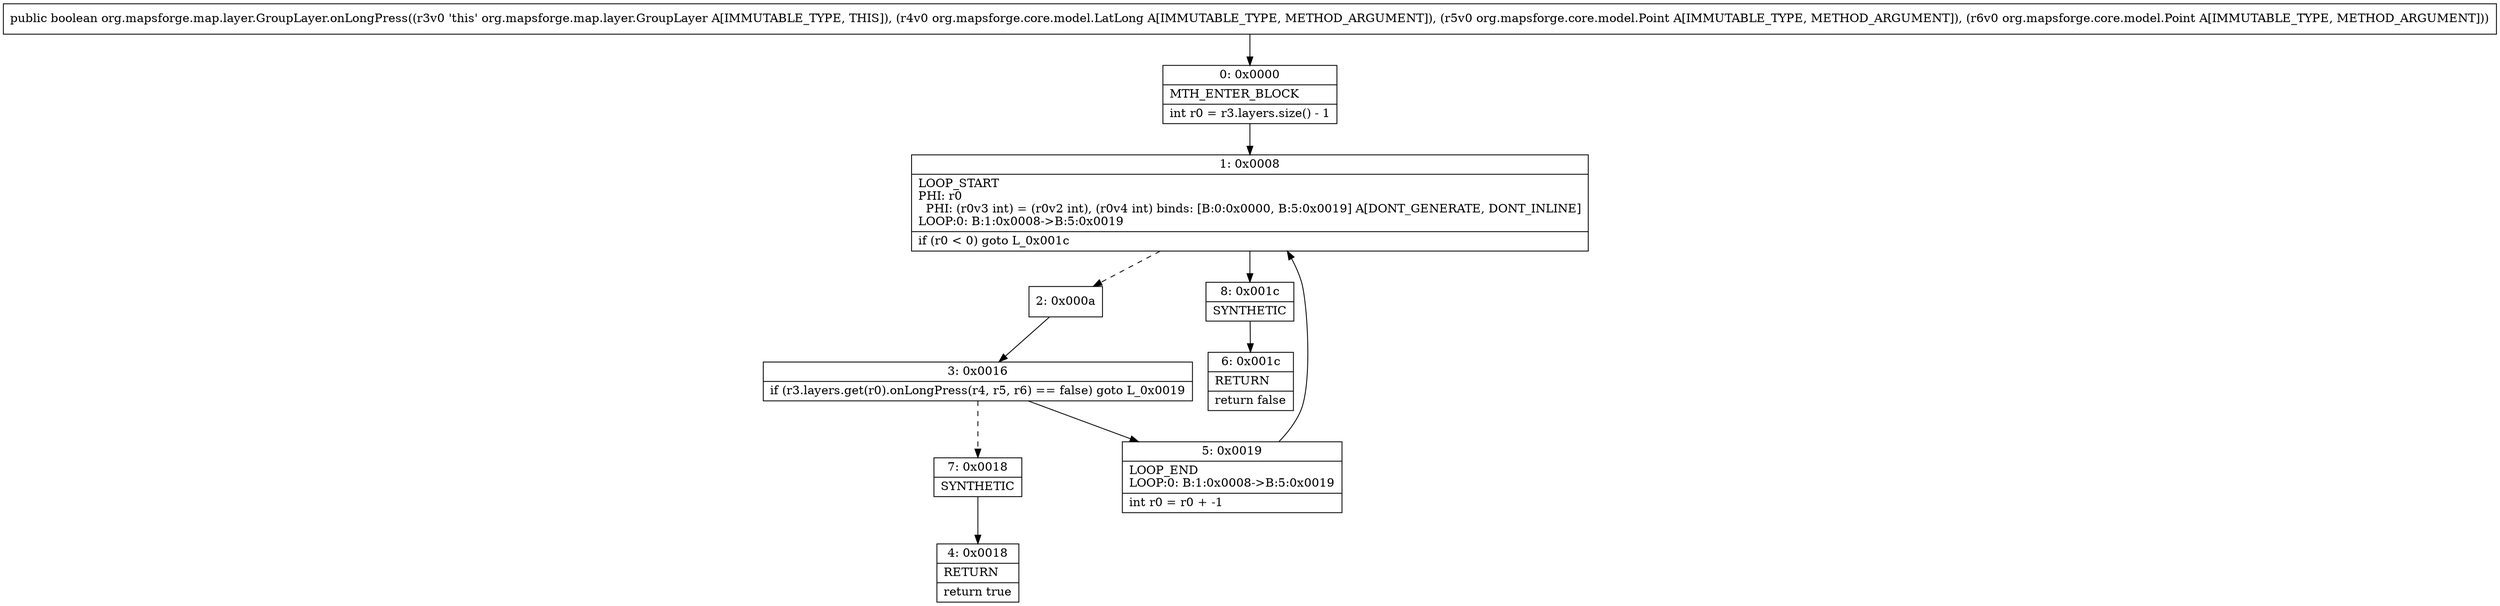 digraph "CFG fororg.mapsforge.map.layer.GroupLayer.onLongPress(Lorg\/mapsforge\/core\/model\/LatLong;Lorg\/mapsforge\/core\/model\/Point;Lorg\/mapsforge\/core\/model\/Point;)Z" {
Node_0 [shape=record,label="{0\:\ 0x0000|MTH_ENTER_BLOCK\l|int r0 = r3.layers.size() \- 1\l}"];
Node_1 [shape=record,label="{1\:\ 0x0008|LOOP_START\lPHI: r0 \l  PHI: (r0v3 int) = (r0v2 int), (r0v4 int) binds: [B:0:0x0000, B:5:0x0019] A[DONT_GENERATE, DONT_INLINE]\lLOOP:0: B:1:0x0008\-\>B:5:0x0019\l|if (r0 \< 0) goto L_0x001c\l}"];
Node_2 [shape=record,label="{2\:\ 0x000a}"];
Node_3 [shape=record,label="{3\:\ 0x0016|if (r3.layers.get(r0).onLongPress(r4, r5, r6) == false) goto L_0x0019\l}"];
Node_4 [shape=record,label="{4\:\ 0x0018|RETURN\l|return true\l}"];
Node_5 [shape=record,label="{5\:\ 0x0019|LOOP_END\lLOOP:0: B:1:0x0008\-\>B:5:0x0019\l|int r0 = r0 + \-1\l}"];
Node_6 [shape=record,label="{6\:\ 0x001c|RETURN\l|return false\l}"];
Node_7 [shape=record,label="{7\:\ 0x0018|SYNTHETIC\l}"];
Node_8 [shape=record,label="{8\:\ 0x001c|SYNTHETIC\l}"];
MethodNode[shape=record,label="{public boolean org.mapsforge.map.layer.GroupLayer.onLongPress((r3v0 'this' org.mapsforge.map.layer.GroupLayer A[IMMUTABLE_TYPE, THIS]), (r4v0 org.mapsforge.core.model.LatLong A[IMMUTABLE_TYPE, METHOD_ARGUMENT]), (r5v0 org.mapsforge.core.model.Point A[IMMUTABLE_TYPE, METHOD_ARGUMENT]), (r6v0 org.mapsforge.core.model.Point A[IMMUTABLE_TYPE, METHOD_ARGUMENT])) }"];
MethodNode -> Node_0;
Node_0 -> Node_1;
Node_1 -> Node_2[style=dashed];
Node_1 -> Node_8;
Node_2 -> Node_3;
Node_3 -> Node_5;
Node_3 -> Node_7[style=dashed];
Node_5 -> Node_1;
Node_7 -> Node_4;
Node_8 -> Node_6;
}

